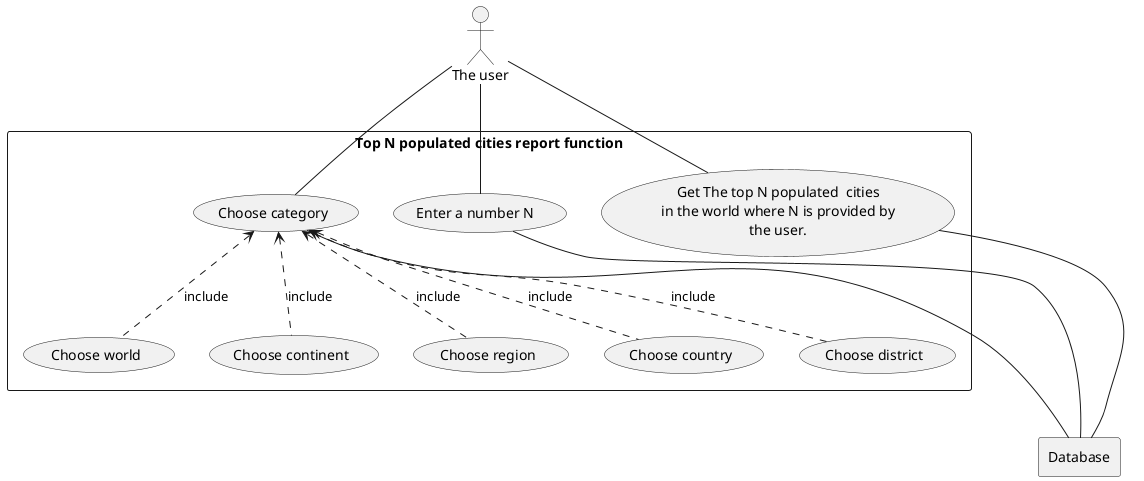 @startuml

actor user as "The user"

rectangle Database

rectangle "Top N populated cities report function" {


    usecase world as "Choose world"
    usecase continent as "Choose continent"
    usecase region as "Choose region"
    usecase country as "Choose country"
    usecase district as "Choose district"
    usecase cc as "Choose category"
    usecase N as "Enter a number N "
    usecase UC as "Get The top N populated  cities
    in the world where N is provided by
     the user."

    user -- UC
    user -- cc
    user -- N
    cc <.. world : include
    cc <.. continent : include
    cc <.. region : include
    cc <.. country : include
    cc <.. district : include

    UC --- Database
    cc -- Database
    N -- Database


}

@enduml